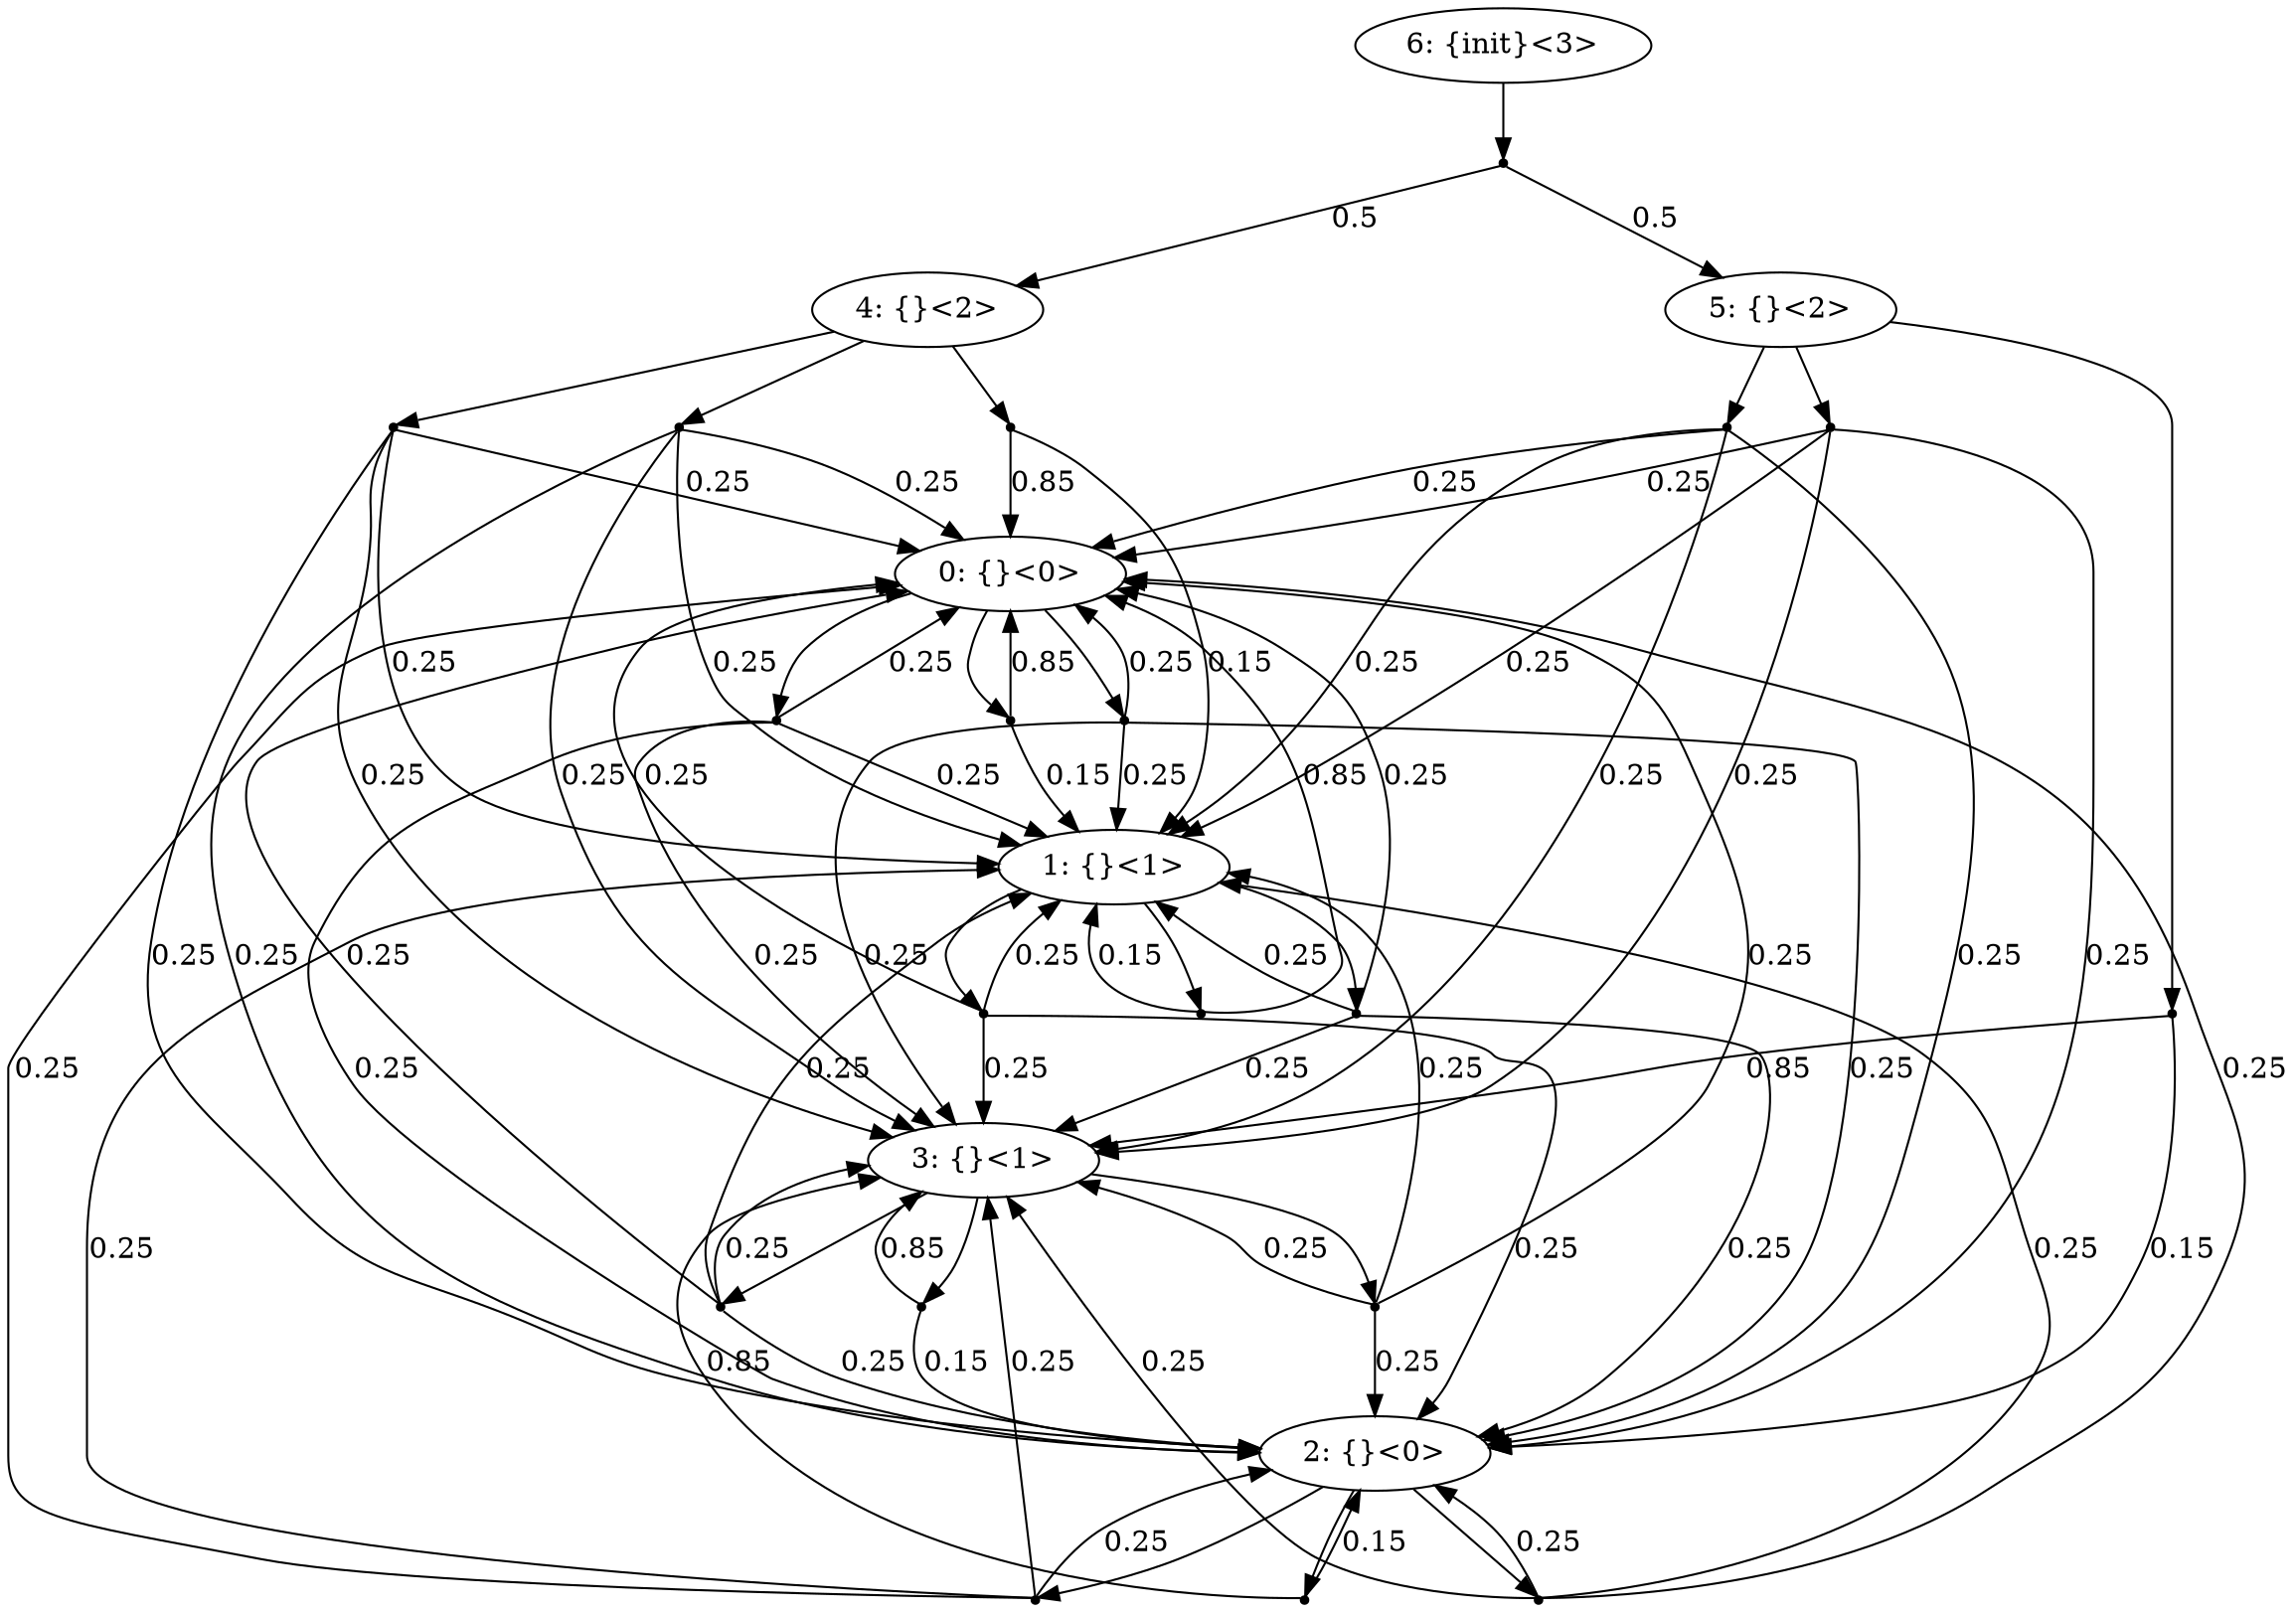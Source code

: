 digraph model {
	0 [ label = "0: {}<0>" ];
	1 [ label = "1: {}<1>" ];
	2 [ label = "2: {}<0>" ];
	3 [ label = "3: {}<1>" ];
	4 [ label = "4: {}<2>" ];
	5 [ label = "5: {}<2>" ];
	6 [ label = "6: {init}<3>" ];
	"0c0" [shape = "point"];
	0 -> "0c0";
	"0c0" -> 0 [ label= "0.85" ];
	"0c0" -> 1 [ label= "0.15" ];
	"0c1" [shape = "point"];
	0 -> "0c1";
	"0c1" -> 0 [ label= "0.25" ];
	"0c1" -> 1 [ label= "0.25" ];
	"0c1" -> 2 [ label= "0.25" ];
	"0c1" -> 3 [ label= "0.25" ];
	"0c2" [shape = "point"];
	0 -> "0c2";
	"0c2" -> 0 [ label= "0.25" ];
	"0c2" -> 1 [ label= "0.25" ];
	"0c2" -> 2 [ label= "0.25" ];
	"0c2" -> 3 [ label= "0.25" ];
	"1c0" [shape = "point"];
	1 -> "1c0";
	"1c0" -> 0 [ label= "0.85" ];
	"1c0" -> 1 [ label= "0.15" ];
	"1c1" [shape = "point"];
	1 -> "1c1";
	"1c1" -> 0 [ label= "0.25" ];
	"1c1" -> 1 [ label= "0.25" ];
	"1c1" -> 2 [ label= "0.25" ];
	"1c1" -> 3 [ label= "0.25" ];
	"1c2" [shape = "point"];
	1 -> "1c2";
	"1c2" -> 0 [ label= "0.25" ];
	"1c2" -> 1 [ label= "0.25" ];
	"1c2" -> 2 [ label= "0.25" ];
	"1c2" -> 3 [ label= "0.25" ];
	"2c0" [shape = "point"];
	2 -> "2c0";
	"2c0" -> 2 [ label= "0.15" ];
	"2c0" -> 3 [ label= "0.85" ];
	"2c1" [shape = "point"];
	2 -> "2c1";
	"2c1" -> 0 [ label= "0.25" ];
	"2c1" -> 1 [ label= "0.25" ];
	"2c1" -> 2 [ label= "0.25" ];
	"2c1" -> 3 [ label= "0.25" ];
	"2c2" [shape = "point"];
	2 -> "2c2";
	"2c2" -> 0 [ label= "0.25" ];
	"2c2" -> 1 [ label= "0.25" ];
	"2c2" -> 2 [ label= "0.25" ];
	"2c2" -> 3 [ label= "0.25" ];
	"3c0" [shape = "point"];
	3 -> "3c0";
	"3c0" -> 2 [ label= "0.15" ];
	"3c0" -> 3 [ label= "0.85" ];
	"3c1" [shape = "point"];
	3 -> "3c1";
	"3c1" -> 0 [ label= "0.25" ];
	"3c1" -> 1 [ label= "0.25" ];
	"3c1" -> 2 [ label= "0.25" ];
	"3c1" -> 3 [ label= "0.25" ];
	"3c2" [shape = "point"];
	3 -> "3c2";
	"3c2" -> 0 [ label= "0.25" ];
	"3c2" -> 1 [ label= "0.25" ];
	"3c2" -> 2 [ label= "0.25" ];
	"3c2" -> 3 [ label= "0.25" ];
	"4c0" [shape = "point"];
	4 -> "4c0";
	"4c0" -> 0 [ label= "0.85" ];
	"4c0" -> 1 [ label= "0.15" ];
	"4c1" [shape = "point"];
	4 -> "4c1";
	"4c1" -> 0 [ label= "0.25" ];
	"4c1" -> 1 [ label= "0.25" ];
	"4c1" -> 2 [ label= "0.25" ];
	"4c1" -> 3 [ label= "0.25" ];
	"4c2" [shape = "point"];
	4 -> "4c2";
	"4c2" -> 0 [ label= "0.25" ];
	"4c2" -> 1 [ label= "0.25" ];
	"4c2" -> 2 [ label= "0.25" ];
	"4c2" -> 3 [ label= "0.25" ];
	"5c0" [shape = "point"];
	5 -> "5c0";
	"5c0" -> 2 [ label= "0.15" ];
	"5c0" -> 3 [ label= "0.85" ];
	"5c1" [shape = "point"];
	5 -> "5c1";
	"5c1" -> 0 [ label= "0.25" ];
	"5c1" -> 1 [ label= "0.25" ];
	"5c1" -> 2 [ label= "0.25" ];
	"5c1" -> 3 [ label= "0.25" ];
	"5c2" [shape = "point"];
	5 -> "5c2";
	"5c2" -> 0 [ label= "0.25" ];
	"5c2" -> 1 [ label= "0.25" ];
	"5c2" -> 2 [ label= "0.25" ];
	"5c2" -> 3 [ label= "0.25" ];
	"6c0" [shape = "point"];
	6 -> "6c0";
	"6c0" -> 4 [ label= "0.5" ];
	"6c0" -> 5 [ label= "0.5" ];
}
